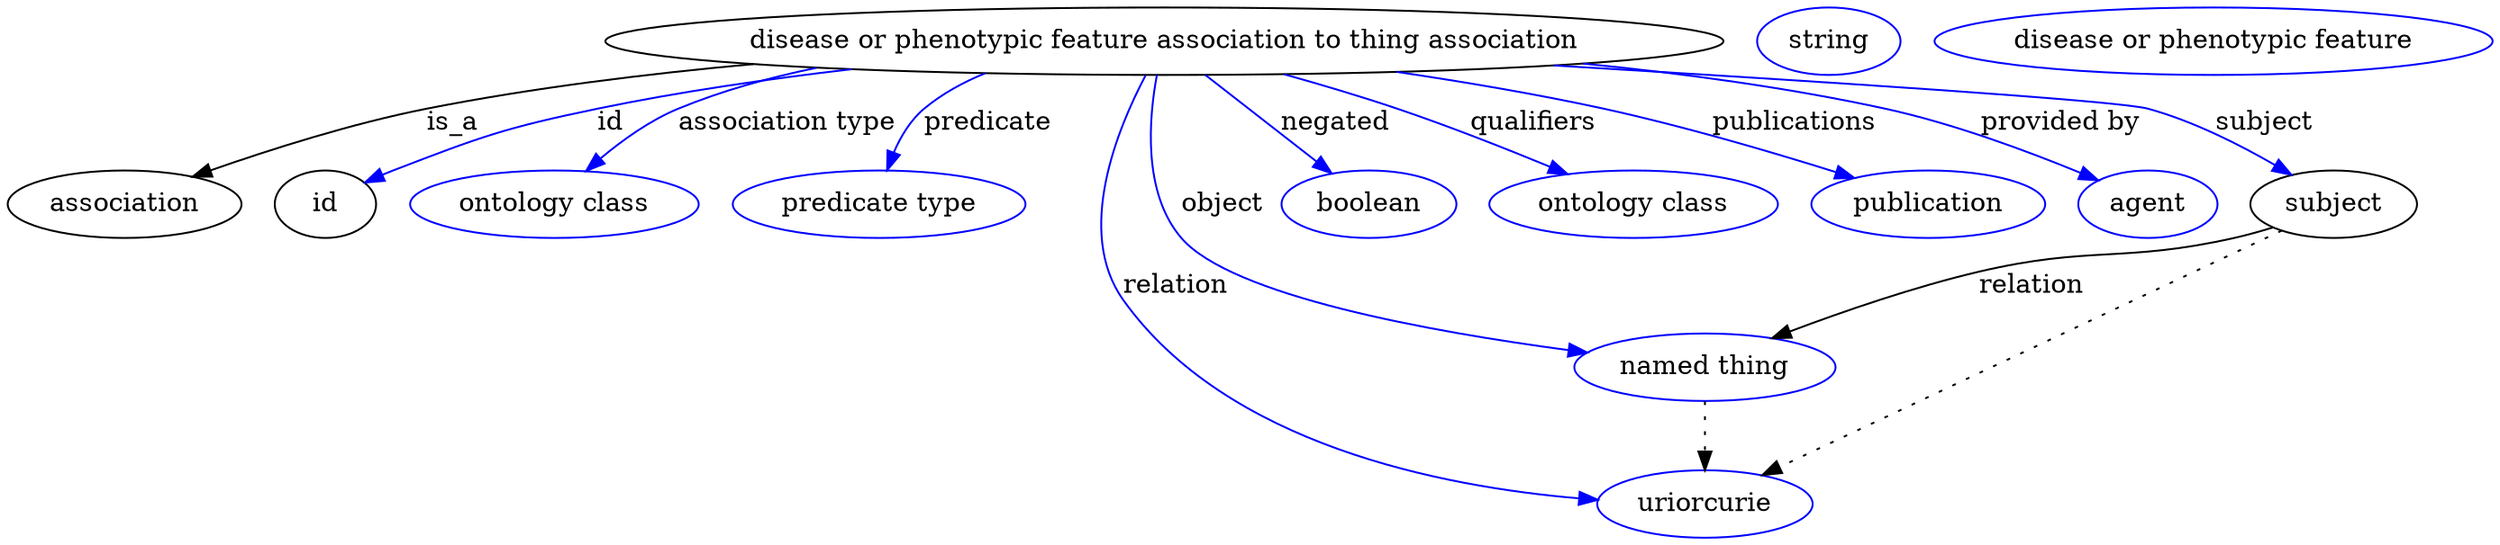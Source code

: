 digraph {
	graph [bb="0,0,1081.8,283"];
	node [label="\N"];
	"disease or phenotypic feature association to thing association"	 [height=0.5,
		label="disease or phenotypic feature association to thing association",
		pos="526.05,265",
		width=6.3008];
	association	 [height=0.5,
		pos="50.046,178",
		width=1.3902];
	"disease or phenotypic feature association to thing association" -> association	 [label=is_a,
		lp="211.05,221.5",
		pos="e,83.109,191.57 354.85,253.17 304.6,247.79 249.79,240.06 200.05,229 163.02,220.76 122.35,206.6 92.715,195.29"];
	id	 [height=0.5,
		pos="145.05,178",
		width=0.75];
	"disease or phenotypic feature association to thing association" -> id	 [color=blue,
		label=id,
		lp="280.55,221.5",
		pos="e,166.54,189.3 390.62,250.51 352.92,245.14 312.14,238.08 275.05,229 232.04,218.47 221.82,213.27 181.05,196 179.26,195.24 177.44,\
194.44 175.61,193.61",
		style=solid];
	"association type"	 [color=blue,
		height=0.5,
		label="ontology class",
		pos="252.05,178",
		width=1.7151];
	"disease or phenotypic feature association to thing association" -> "association type"	 [color=blue,
		label="association type",
		lp="357.05,221.5",
		pos="e,267.95,195.44 403.56,249.84 365.94,243.99 329.99,236.81 313.05,229 299.12,222.58 285.8,212.14 275.18,202.36",
		style=solid];
	predicate	 [color=blue,
		height=0.5,
		label="predicate type",
		pos="392.05,178",
		width=1.679];
	"disease or phenotypic feature association to thing association" -> predicate	 [color=blue,
		label=predicate,
		lp="441.05,221.5",
		pos="e,396.67,196.29 447.23,248.04 435.92,243.2 425.08,236.98 416.05,229 409.09,222.85 403.99,214.26 400.33,205.87",
		style=solid];
	object	 [color=blue,
		height=0.5,
		label="named thing",
		pos="763.05,91",
		width=1.5346];
	"disease or phenotypic feature association to thing association" -> object	 [color=blue,
		label=object,
		lp="552.05,178",
		pos="e,713.79,99.293 521.98,246.8 518.01,223.89 515.11,184.59 535.05,160 556.34,133.73 643.47,112.87 703.64,101.22",
		style=solid];
	relation	 [color=blue,
		height=0.5,
		label=uriorcurie,
		pos="763.05,18",
		width=1.2638];
	"disease or phenotypic feature association to thing association" -> relation	 [color=blue,
		label=relation,
		lp="536.05,134.5",
		pos="e,718.78,22.974 518.01,246.72 506.95,218.52 491,163.83 515.05,127 557.82,61.478 649.74,35.083 708.87,24.633",
		style=solid];
	negated	 [color=blue,
		height=0.5,
		label=boolean,
		pos="616.05,178",
		width=1.0652];
	"disease or phenotypic feature association to thing association" -> negated	 [color=blue,
		label=negated,
		lp="598.55,221.5",
		pos="e,599.24,194.24 544.69,246.97 558.37,233.75 577.07,215.68 591.89,201.35",
		style=solid];
	qualifiers	 [color=blue,
		height=0.5,
		label="ontology class",
		pos="734.05,178",
		width=1.7151];
	"disease or phenotypic feature association to thing association" -> qualifiers	 [color=blue,
		label=qualifiers,
		lp="684.05,221.5",
		pos="e,702.11,193.65 576.46,247.38 591.84,241.76 608.73,235.35 624.05,229 647.15,219.42 672.5,207.75 693.03,197.99",
		style=solid];
	publications	 [color=blue,
		height=0.5,
		label=publication,
		pos="864.05,178",
		width=1.3902];
	"disease or phenotypic feature association to thing association" -> publications	 [color=blue,
		label=publications,
		lp="798.55,221.5",
		pos="e,829.61,191.23 624.69,248.77 653.66,243.29 685.29,236.6 714.05,229 750.24,219.43 790.35,205.62 819.98,194.78",
		style=solid];
	"provided by"	 [color=blue,
		height=0.5,
		label=agent,
		pos="962.05,178",
		width=0.83048];
	"disease or phenotypic feature association to thing association" -> "provided by"	 [color=blue,
		label="provided by",
		lp="915.05,221.5",
		pos="e,939.04,189.7 695.51,252.96 741.52,247.63 791.04,239.97 836.05,229 869.04,220.96 904.75,205.84 929.7,194.15",
		style=solid];
	subject	 [height=0.5,
		pos="1046,178",
		width=0.99297];
	"disease or phenotypic feature association to thing association" -> subject	 [color=blue,
		label=subject,
		lp="1006.5,221.5",
		pos="e,1025.1,192.65 686.02,252.24 804.11,242.69 945.47,230.97 952.05,229 974.92,222.16 998.53,209.32 1016.4,198.24",
		style=solid];
	association_id	 [color=blue,
		height=0.5,
		label=string,
		pos="801.05,265",
		width=0.84854];
	object -> relation	 [pos="e,763.05,36.09 763.05,72.955 763.05,64.883 763.05,55.176 763.05,46.182",
		style=dotted];
	subject -> object	 [label=relation,
		lp="911.05,134.5",
		pos="e,794.47,105.89 1018.8,165.98 1013,163.75 1006.9,161.62 1001,160 952.89,146.64 938.2,155.39 890.05,142 860.44,133.76 828.33,120.83 \
803.81,110.05"];
	subject -> relation	 [pos="e,789.15,32.759 1021.9,164.36 971.8,136.02 856.26,70.7 797.99,37.757",
		style=dotted];
	"disease or phenotypic feature association to thing association_subject"	 [color=blue,
		height=0.5,
		label="disease or phenotypic feature",
		pos="964.05,265",
		width=3.1775];
}
